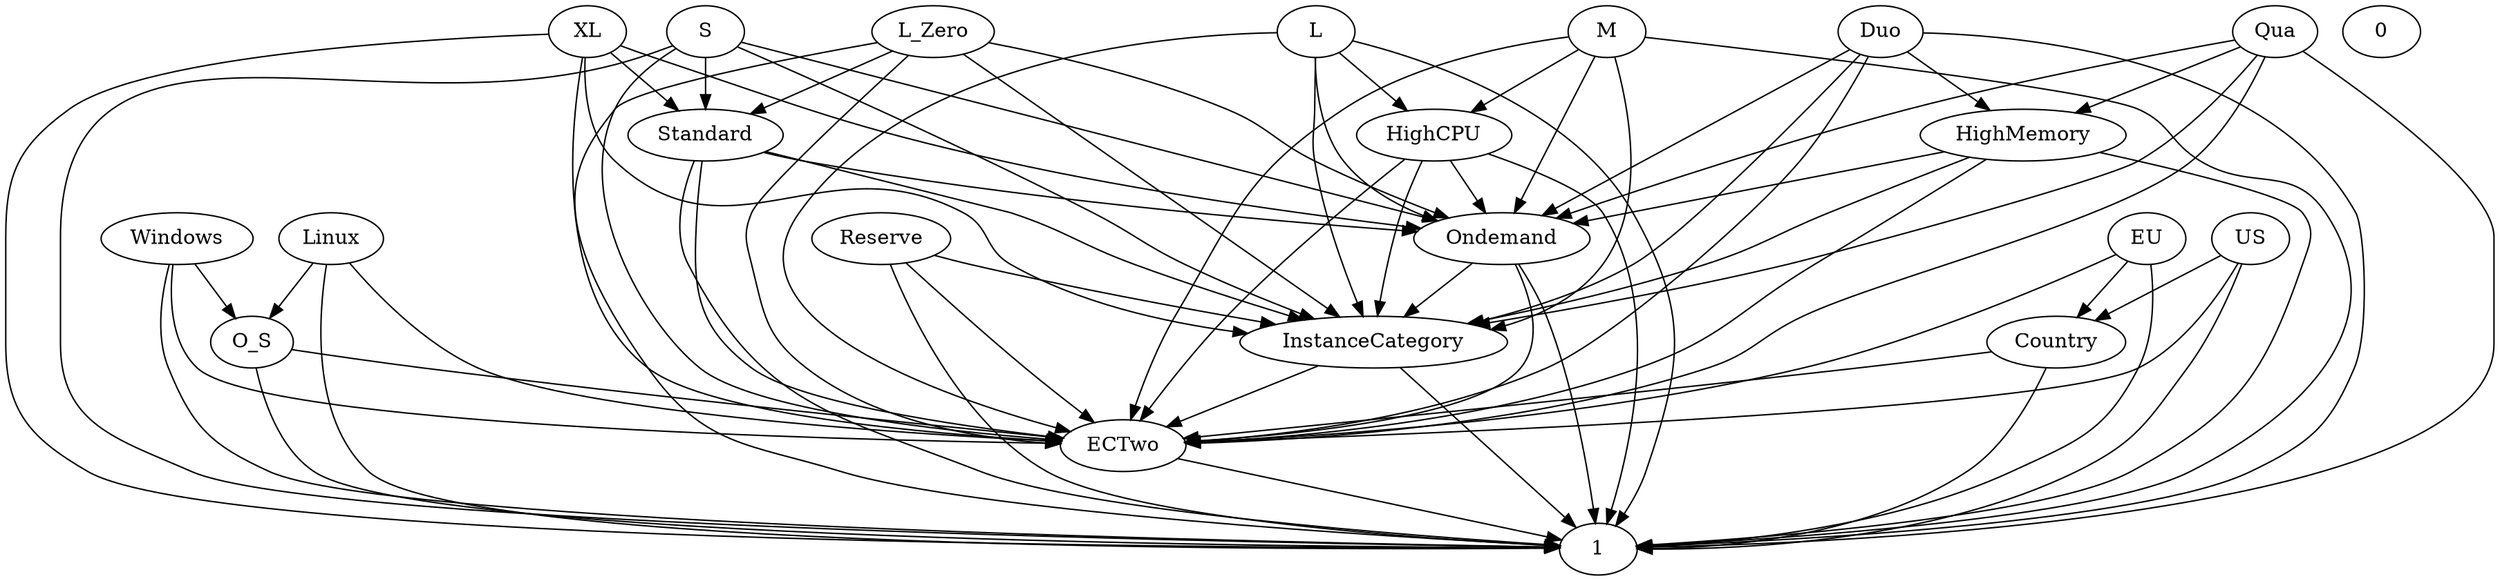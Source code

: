 digraph G {
  Standard;
  L;
  Windows;
  Qua;
  O_S;
  HighMemory;
  EU;
  Linux;
  XL;
  L_Zero;
  Reserve;
  M;
  InstanceCategory;
  ECTwo;
  Country;
  S;
  US;
  Ondemand;
  0;
  HighCPU;
  1;
  Duo;
  L -> HighCPU;
  Qua -> HighMemory;
  Windows -> O_S;
  M -> HighCPU;
  ECTwo -> 1;
  Country -> ECTwo;
  Reserve -> InstanceCategory;
  HighMemory -> Ondemand;
  XL -> Standard;
  Standard -> Ondemand;
  HighCPU -> Ondemand;
  L_Zero -> Standard;
  Duo -> HighMemory;
  Ondemand -> InstanceCategory;
  EU -> Country;
  O_S -> ECTwo;
  Linux -> O_S;
  InstanceCategory -> ECTwo;
  S -> Standard;
  US -> Country;
  Standard -> InstanceCategory;
  L -> Ondemand;
  Windows -> ECTwo;
  Qua -> Ondemand;
  O_S -> 1;
  HighMemory -> InstanceCategory;
  EU -> ECTwo;
  Linux -> 1;
  Linux -> ECTwo;
  XL -> Ondemand;
  XL -> InstanceCategory;
  L_Zero -> Ondemand;
  L_Zero -> InstanceCategory;
  Reserve -> ECTwo;
  M -> Ondemand;
  InstanceCategory -> 1;
  Country -> 1;
  S -> Ondemand;
  S -> InstanceCategory;
  US -> 1;
  US -> ECTwo;
  Ondemand -> 1;
  Ondemand -> ECTwo;
  HighCPU -> 1;
  HighCPU -> ECTwo;
  HighCPU -> InstanceCategory;
  Duo -> Ondemand;
  Duo -> InstanceCategory;
  Standard -> 1;
  Standard -> ECTwo;
  L -> 1;
  L -> InstanceCategory;
  L -> ECTwo;
  Windows -> 1;
  Qua -> 1;
  Qua -> ECTwo;
  Qua -> InstanceCategory;
  HighMemory -> 1;
  HighMemory -> ECTwo;
  EU -> 1;
  XL -> 1;
  XL -> ECTwo;
  L_Zero -> 1;
  L_Zero -> ECTwo;
  Reserve -> 1;
  M -> 1;
  M -> InstanceCategory;
  M -> ECTwo;
  S -> 1;
  S -> ECTwo;
  Duo -> 1;
  Duo -> ECTwo;
}
